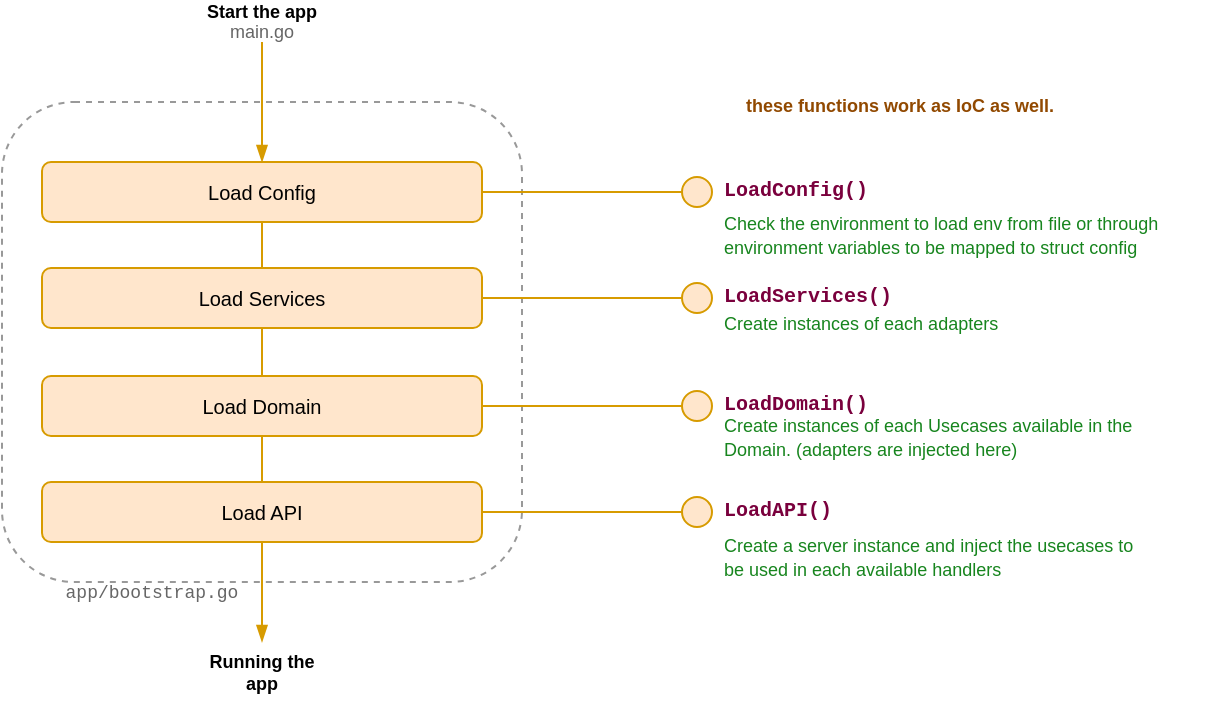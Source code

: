 <mxfile>
    <diagram id="_gTuDMLyXT5-2jhjBMGI" name="Page-1">
        <mxGraphModel dx="843" dy="952" grid="1" gridSize="10" guides="1" tooltips="1" connect="1" arrows="1" fold="1" page="1" pageScale="1" pageWidth="850" pageHeight="1100" math="0" shadow="0">
            <root>
                <mxCell id="0"/>
                <mxCell id="1" parent="0"/>
                <mxCell id="39" value="" style="rounded=1;whiteSpace=wrap;html=1;fontSize=9;fontColor=#666666;dashed=1;strokeColor=#999999;" vertex="1" parent="1">
                    <mxGeometry x="140" y="100" width="260" height="240" as="geometry"/>
                </mxCell>
                <mxCell id="30" value="" style="endArrow=blockThin;html=1;entryX=0.5;entryY=0;entryDx=0;entryDy=0;endFill=1;fillColor=#ffe6cc;strokeColor=#d79b00;" edge="1" parent="1" target="2">
                    <mxGeometry width="50" height="50" relative="1" as="geometry">
                        <mxPoint x="270" y="70" as="sourcePoint"/>
                        <mxPoint x="280" y="50" as="targetPoint"/>
                    </mxGeometry>
                </mxCell>
                <mxCell id="31" value="Start the app&lt;br&gt;" style="text;html=1;strokeColor=none;fillColor=none;align=center;verticalAlign=middle;whiteSpace=wrap;rounded=0;fontSize=9;fontStyle=1" vertex="1" parent="1">
                    <mxGeometry x="240" y="50" width="60" height="10" as="geometry"/>
                </mxCell>
                <mxCell id="32" value="Running the app" style="text;html=1;strokeColor=none;fillColor=none;align=center;verticalAlign=middle;whiteSpace=wrap;rounded=0;fontSize=9;fontStyle=1" vertex="1" parent="1">
                    <mxGeometry x="240" y="370" width="60" height="30" as="geometry"/>
                </mxCell>
                <mxCell id="33" style="edgeStyle=none;html=1;exitX=0.5;exitY=1;exitDx=0;exitDy=0;entryX=0.5;entryY=0;entryDx=0;entryDy=0;fontSize=9;endArrow=none;endFill=0;fillColor=#ffe6cc;strokeColor=#d79b00;" edge="1" parent="1" source="2" target="3">
                    <mxGeometry relative="1" as="geometry"/>
                </mxCell>
                <mxCell id="34" style="edgeStyle=none;html=1;exitX=0.5;exitY=1;exitDx=0;exitDy=0;fontSize=9;endArrow=none;endFill=0;entryX=0.5;entryY=0;entryDx=0;entryDy=0;fillColor=#ffe6cc;strokeColor=#d79b00;" edge="1" parent="1" source="3" target="4">
                    <mxGeometry relative="1" as="geometry">
                        <mxPoint x="269.897" y="240" as="targetPoint"/>
                    </mxGeometry>
                </mxCell>
                <mxCell id="35" style="edgeStyle=none;html=1;exitX=0.5;exitY=1;exitDx=0;exitDy=0;entryX=0.5;entryY=0;entryDx=0;entryDy=0;fontSize=9;endArrow=none;endFill=0;fillColor=#ffe6cc;strokeColor=#d79b00;" edge="1" parent="1" source="4" target="5">
                    <mxGeometry relative="1" as="geometry"/>
                </mxCell>
                <mxCell id="36" style="edgeStyle=none;html=1;fontSize=9;endArrow=blockThin;endFill=1;fillColor=#ffe6cc;strokeColor=#d79b00;" edge="1" parent="1" source="5" target="32">
                    <mxGeometry relative="1" as="geometry"/>
                </mxCell>
                <mxCell id="37" value="main.go" style="text;html=1;strokeColor=none;fillColor=none;align=center;verticalAlign=middle;whiteSpace=wrap;rounded=0;fontSize=9;fontColor=#666666;" vertex="1" parent="1">
                    <mxGeometry x="240" y="60" width="60" height="10" as="geometry"/>
                </mxCell>
                <mxCell id="38" value="&lt;font face=&quot;Courier New&quot;&gt;app/bootstrap.go&lt;/font&gt;" style="text;html=1;strokeColor=none;fillColor=none;align=center;verticalAlign=middle;whiteSpace=wrap;rounded=0;fontSize=9;fontColor=#666666;" vertex="1" parent="1">
                    <mxGeometry x="170" y="340" width="90" height="10" as="geometry"/>
                </mxCell>
                <mxCell id="41" value="&lt;font face=&quot;Helvetica&quot; style=&quot;font-size: 9px;&quot;&gt;Check the environment to load env from file or through environment variables to be mapped to struct config&lt;/font&gt;" style="text;html=1;strokeColor=none;fillColor=none;align=left;verticalAlign=middle;whiteSpace=wrap;rounded=0;dashed=1;fontFamily=Courier New;fontSize=9;fontColor=#17851E;" vertex="1" parent="1">
                    <mxGeometry x="499" y="150" width="250" height="33" as="geometry"/>
                </mxCell>
                <mxCell id="42" value="&lt;font face=&quot;Helvetica&quot; style=&quot;font-size: 9px&quot;&gt;Create instances of each adapters&lt;/font&gt;" style="text;html=1;strokeColor=none;fillColor=none;align=left;verticalAlign=middle;whiteSpace=wrap;rounded=0;dashed=1;fontFamily=Courier New;fontSize=9;fontColor=#17851E;" vertex="1" parent="1">
                    <mxGeometry x="499" y="203" width="140" height="15" as="geometry"/>
                </mxCell>
                <mxCell id="43" value="&lt;font face=&quot;helvetica&quot;&gt;these functions work as IoC as well.&lt;/font&gt;" style="text;whiteSpace=wrap;html=1;fontSize=9;fontFamily=Helvetica;fontColor=#914900;fontStyle=1" vertex="1" parent="1">
                    <mxGeometry x="510" y="90" width="160" height="20" as="geometry"/>
                </mxCell>
                <mxCell id="44" value="&lt;font face=&quot;Helvetica&quot; style=&quot;font-size: 9px&quot;&gt;Create instances of each Usecases available in the Domain. (adapters are injected here)&lt;/font&gt;" style="text;html=1;strokeColor=none;fillColor=none;align=left;verticalAlign=middle;whiteSpace=wrap;rounded=0;dashed=1;fontFamily=Courier New;fontSize=9;fontColor=#17851E;" vertex="1" parent="1">
                    <mxGeometry x="499" y="258" width="210" height="20" as="geometry"/>
                </mxCell>
                <mxCell id="45" value="&lt;font face=&quot;Helvetica&quot; style=&quot;font-size: 9px&quot;&gt;Create a server instance and inject the usecases to be used in each available handlers&lt;/font&gt;" style="text;html=1;strokeColor=none;fillColor=none;align=left;verticalAlign=middle;whiteSpace=wrap;rounded=0;dashed=1;fontFamily=Courier New;fontSize=9;fontColor=#17851E;" vertex="1" parent="1">
                    <mxGeometry x="499" y="318" width="210" height="20" as="geometry"/>
                </mxCell>
                <mxCell id="5" value="Load API" style="rounded=1;whiteSpace=wrap;html=1;fillColor=#ffe6cc;strokeColor=#d79b00;fontFamily=Helvetica;fontSize=10;" vertex="1" parent="1">
                    <mxGeometry x="160" y="290" width="220" height="30" as="geometry"/>
                </mxCell>
                <mxCell id="4" value="Load Domain" style="rounded=1;whiteSpace=wrap;html=1;fillColor=#ffe6cc;strokeColor=#d79b00;fontFamily=Helvetica;fontSize=10;" vertex="1" parent="1">
                    <mxGeometry x="160" y="237" width="220" height="30" as="geometry"/>
                </mxCell>
                <mxCell id="3" value="Load Services" style="rounded=1;whiteSpace=wrap;html=1;fillColor=#ffe6cc;strokeColor=#d79b00;fontFamily=Helvetica;fontSize=10;" vertex="1" parent="1">
                    <mxGeometry x="160" y="183" width="220" height="30" as="geometry"/>
                </mxCell>
                <mxCell id="2" value="Load Config" style="rounded=1;whiteSpace=wrap;html=1;fillColor=#ffe6cc;strokeColor=#d79b00;fontFamily=Helvetica;fontSize=10;" vertex="1" parent="1">
                    <mxGeometry x="160" y="130" width="220" height="30" as="geometry"/>
                </mxCell>
                <mxCell id="25" value="" style="group" vertex="1" connectable="0" parent="1">
                    <mxGeometry x="480" y="130" width="96.5" height="30" as="geometry"/>
                </mxCell>
                <mxCell id="10" value="" style="ellipse;whiteSpace=wrap;html=1;aspect=fixed;fillColor=#ffe6cc;strokeColor=#d79b00;" vertex="1" parent="25">
                    <mxGeometry y="7.5" width="15" height="15" as="geometry"/>
                </mxCell>
                <mxCell id="12" value="&lt;font face=&quot;Courier New&quot; style=&quot;font-size: 10px&quot; color=&quot;#7a003d&quot;&gt;&lt;b&gt;LoadConfig()&lt;/b&gt;&lt;/font&gt;" style="text;html=1;strokeColor=none;fillColor=none;align=left;verticalAlign=middle;whiteSpace=wrap;rounded=0;" vertex="1" parent="25">
                    <mxGeometry x="19" y="-2" width="77.5" height="30" as="geometry"/>
                </mxCell>
                <mxCell id="7" value="" style="endArrow=none;html=1;exitX=1;exitY=0.5;exitDx=0;exitDy=0;fillColor=#ffe6cc;strokeColor=#d79b00;" edge="1" parent="1" source="2" target="10">
                    <mxGeometry width="50" height="50" relative="1" as="geometry">
                        <mxPoint x="-20" y="50" as="sourcePoint"/>
                        <mxPoint x="10" y="15" as="targetPoint"/>
                    </mxGeometry>
                </mxCell>
                <mxCell id="13" value="" style="endArrow=none;html=1;exitX=1;exitY=0.5;exitDx=0;exitDy=0;fillColor=#ffe6cc;strokeColor=#d79b00;" edge="1" parent="1" target="14">
                    <mxGeometry width="50" height="50" relative="1" as="geometry">
                        <mxPoint x="380" y="198" as="sourcePoint"/>
                        <mxPoint x="490" y="198" as="targetPoint"/>
                    </mxGeometry>
                </mxCell>
                <mxCell id="14" value="" style="ellipse;whiteSpace=wrap;html=1;aspect=fixed;fillColor=#ffe6cc;strokeColor=#d79b00;" vertex="1" parent="1">
                    <mxGeometry x="480" y="190.5" width="15" height="15" as="geometry"/>
                </mxCell>
                <mxCell id="15" value="&lt;font face=&quot;Courier New&quot; style=&quot;font-size: 10px&quot; color=&quot;#7a003d&quot;&gt;&lt;b&gt;LoadServices()&lt;/b&gt;&lt;/font&gt;" style="text;html=1;strokeColor=none;fillColor=none;align=left;verticalAlign=middle;whiteSpace=wrap;rounded=0;" vertex="1" parent="1">
                    <mxGeometry x="499" y="181" width="85" height="30" as="geometry"/>
                </mxCell>
                <mxCell id="16" value="" style="endArrow=none;html=1;exitX=1;exitY=0.5;exitDx=0;exitDy=0;fillColor=#ffe6cc;strokeColor=#d79b00;" edge="1" parent="1" target="17">
                    <mxGeometry width="50" height="50" relative="1" as="geometry">
                        <mxPoint x="380" y="252.0" as="sourcePoint"/>
                        <mxPoint x="490" y="252" as="targetPoint"/>
                    </mxGeometry>
                </mxCell>
                <mxCell id="17" value="" style="ellipse;whiteSpace=wrap;html=1;aspect=fixed;fillColor=#ffe6cc;strokeColor=#d79b00;" vertex="1" parent="1">
                    <mxGeometry x="480" y="244.5" width="15" height="15" as="geometry"/>
                </mxCell>
                <mxCell id="18" value="&lt;font style=&quot;font-size: 10px&quot; face=&quot;Courier New&quot; color=&quot;#7a003d&quot;&gt;&lt;b&gt;LoadDomain()&lt;/b&gt;&lt;/font&gt;" style="text;html=1;strokeColor=none;fillColor=none;align=left;verticalAlign=middle;whiteSpace=wrap;rounded=0;" vertex="1" parent="1">
                    <mxGeometry x="499" y="235" width="80" height="30" as="geometry"/>
                </mxCell>
                <mxCell id="19" value="" style="endArrow=none;html=1;exitX=1;exitY=0.5;exitDx=0;exitDy=0;fillColor=#ffe6cc;strokeColor=#d79b00;" edge="1" parent="1" target="20">
                    <mxGeometry width="50" height="50" relative="1" as="geometry">
                        <mxPoint x="380" y="305" as="sourcePoint"/>
                        <mxPoint x="490" y="305" as="targetPoint"/>
                    </mxGeometry>
                </mxCell>
                <mxCell id="20" value="" style="ellipse;whiteSpace=wrap;html=1;aspect=fixed;fillColor=#ffe6cc;strokeColor=#d79b00;" vertex="1" parent="1">
                    <mxGeometry x="480" y="297.5" width="15" height="15" as="geometry"/>
                </mxCell>
                <mxCell id="21" value="&lt;font style=&quot;font-size: 10px&quot; face=&quot;Courier New&quot; color=&quot;#7a003d&quot;&gt;&lt;b&gt;LoadAPI()&lt;/b&gt;&lt;/font&gt;" style="text;html=1;strokeColor=none;fillColor=none;align=left;verticalAlign=middle;whiteSpace=wrap;rounded=0;" vertex="1" parent="1">
                    <mxGeometry x="499" y="288" width="60" height="30" as="geometry"/>
                </mxCell>
            </root>
        </mxGraphModel>
    </diagram>
</mxfile>